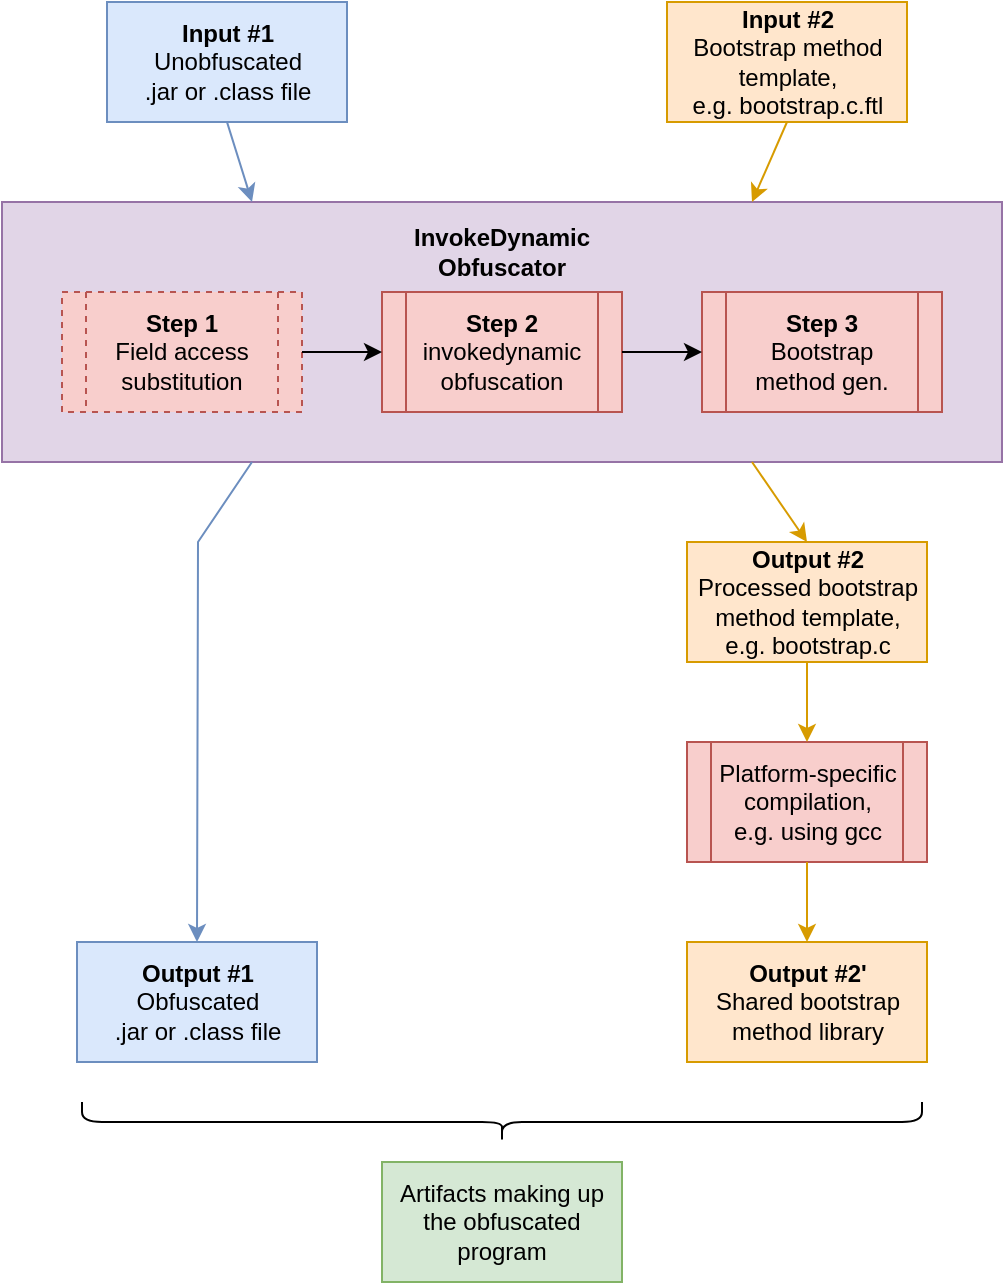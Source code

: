 <mxfile version="20.1.1" type="device"><diagram id="psrlZ_3_Rn0KYn20Rtoh" name="Page-1"><mxGraphModel dx="1550" dy="827" grid="1" gridSize="10" guides="1" tooltips="1" connect="1" arrows="1" fold="1" page="1" pageScale="1" pageWidth="850" pageHeight="1100" math="0" shadow="0"><root><mxCell id="0"/><mxCell id="1" parent="0"/><mxCell id="-c2nivOv9GNI-u33nC6m-19" value="" style="rounded=0;whiteSpace=wrap;html=1;fillColor=#e1d5e7;strokeColor=#9673a6;" parent="1" vertex="1"><mxGeometry x="170" y="160" width="500" height="130" as="geometry"/></mxCell><mxCell id="8qy2FMPM85aS6c7SIZAl-1" value="&lt;b&gt;Input #1&lt;/b&gt;&lt;br&gt;Unobfuscated&lt;br&gt;.jar or .class file" style="rounded=0;whiteSpace=wrap;html=1;fillColor=#dae8fc;strokeColor=#6c8ebf;" parent="1" vertex="1"><mxGeometry x="222.5" y="60" width="120" height="60" as="geometry"/></mxCell><mxCell id="8qy2FMPM85aS6c7SIZAl-2" value="&lt;b&gt;Input #2&lt;/b&gt;&lt;br&gt;Bootstrap method template,&lt;br&gt;e.g. bootstrap.c.ftl" style="rounded=0;whiteSpace=wrap;html=1;fillColor=#ffe6cc;strokeColor=#d79b00;" parent="1" vertex="1"><mxGeometry x="502.5" y="60" width="120" height="60" as="geometry"/></mxCell><mxCell id="8qy2FMPM85aS6c7SIZAl-6" value="&lt;b&gt;Output #1&lt;/b&gt;&lt;br&gt;Obfuscated&lt;br&gt;.jar or .class file" style="rounded=0;whiteSpace=wrap;html=1;fillColor=#dae8fc;strokeColor=#6c8ebf;" parent="1" vertex="1"><mxGeometry x="207.5" y="530" width="120" height="60" as="geometry"/></mxCell><mxCell id="8qy2FMPM85aS6c7SIZAl-10" value="&lt;b&gt;Output #2&lt;/b&gt;&lt;br&gt;Processed bootstrap method template,&lt;br&gt;e.g. bootstrap.c" style="rounded=0;whiteSpace=wrap;html=1;fillColor=#ffe6cc;strokeColor=#d79b00;" parent="1" vertex="1"><mxGeometry x="512.5" y="330" width="120" height="60" as="geometry"/></mxCell><mxCell id="8qy2FMPM85aS6c7SIZAl-18" value="Platform-specific compilation,&lt;br&gt;e.g. using gcc" style="shape=process;whiteSpace=wrap;html=1;backgroundOutline=1;fillColor=#f8cecc;strokeColor=#b85450;" parent="1" vertex="1"><mxGeometry x="512.5" y="430" width="120" height="60" as="geometry"/></mxCell><mxCell id="8qy2FMPM85aS6c7SIZAl-19" value="&lt;b&gt;Output #2'&lt;/b&gt;&lt;br&gt;Shared bootstrap method library" style="rounded=0;whiteSpace=wrap;html=1;fillColor=#ffe6cc;strokeColor=#d79b00;" parent="1" vertex="1"><mxGeometry x="512.5" y="530" width="120" height="60" as="geometry"/></mxCell><mxCell id="8qy2FMPM85aS6c7SIZAl-23" value="" style="endArrow=classic;html=1;rounded=0;exitX=0.5;exitY=1;exitDx=0;exitDy=0;entryX=0.5;entryY=0;entryDx=0;entryDy=0;fillColor=#ffe6cc;strokeColor=#d79b00;" parent="1" source="8qy2FMPM85aS6c7SIZAl-10" target="8qy2FMPM85aS6c7SIZAl-18" edge="1"><mxGeometry width="50" height="50" relative="1" as="geometry"><mxPoint x="130" y="660" as="sourcePoint"/><mxPoint x="180" y="610" as="targetPoint"/></mxGeometry></mxCell><mxCell id="8qy2FMPM85aS6c7SIZAl-24" value="" style="endArrow=classic;html=1;rounded=0;exitX=0.5;exitY=1;exitDx=0;exitDy=0;entryX=0.5;entryY=0;entryDx=0;entryDy=0;fillColor=#ffe6cc;strokeColor=#d79b00;" parent="1" source="8qy2FMPM85aS6c7SIZAl-18" target="8qy2FMPM85aS6c7SIZAl-19" edge="1"><mxGeometry width="50" height="50" relative="1" as="geometry"><mxPoint x="420" y="650" as="sourcePoint"/><mxPoint x="470" y="600" as="targetPoint"/></mxGeometry></mxCell><mxCell id="8qy2FMPM85aS6c7SIZAl-25" value="" style="shape=curlyBracket;whiteSpace=wrap;html=1;rounded=1;flipH=1;rotation=90;" parent="1" vertex="1"><mxGeometry x="410" y="410" width="20" height="420" as="geometry"/></mxCell><mxCell id="8qy2FMPM85aS6c7SIZAl-26" value="Artifacts making up the obfuscated program" style="rounded=0;whiteSpace=wrap;html=1;fillColor=#d5e8d4;strokeColor=#82b366;" parent="1" vertex="1"><mxGeometry x="360" y="640" width="120" height="60" as="geometry"/></mxCell><mxCell id="-c2nivOv9GNI-u33nC6m-5" value="&lt;div&gt;&lt;b&gt;Step 1&lt;br&gt;&lt;/b&gt;&lt;/div&gt;Field access substitution" style="shape=process;whiteSpace=wrap;html=1;backgroundOutline=1;fillColor=#f8cecc;strokeColor=#b85450;dashed=1;" parent="1" vertex="1"><mxGeometry x="200" y="205" width="120" height="60" as="geometry"/></mxCell><mxCell id="-c2nivOv9GNI-u33nC6m-6" value="&lt;div&gt;&lt;b&gt;Step 2&lt;br&gt;&lt;/b&gt;&lt;/div&gt;&lt;div&gt;invokedynamic&lt;/div&gt;&lt;div&gt;obfuscation&lt;br&gt;&lt;/div&gt;" style="shape=process;whiteSpace=wrap;html=1;backgroundOutline=1;fillColor=#f8cecc;strokeColor=#b85450;" parent="1" vertex="1"><mxGeometry x="360" y="205" width="120" height="60" as="geometry"/></mxCell><mxCell id="-c2nivOv9GNI-u33nC6m-7" value="&lt;div&gt;&lt;b&gt;Step 3&lt;br&gt;&lt;/b&gt;&lt;/div&gt;Bootstrap method gen." style="shape=process;whiteSpace=wrap;html=1;backgroundOutline=1;fillColor=#f8cecc;strokeColor=#b85450;" parent="1" vertex="1"><mxGeometry x="520" y="205" width="120" height="60" as="geometry"/></mxCell><mxCell id="-c2nivOv9GNI-u33nC6m-8" value="InvokeDynamic Obfuscator" style="text;html=1;strokeColor=none;fillColor=none;align=center;verticalAlign=middle;whiteSpace=wrap;rounded=0;fontStyle=1" parent="1" vertex="1"><mxGeometry x="390" y="170" width="60" height="30" as="geometry"/></mxCell><mxCell id="-c2nivOv9GNI-u33nC6m-15" value="" style="endArrow=classic;html=1;rounded=0;exitX=1;exitY=0.5;exitDx=0;exitDy=0;entryX=0;entryY=0.5;entryDx=0;entryDy=0;" parent="1" source="-c2nivOv9GNI-u33nC6m-5" target="-c2nivOv9GNI-u33nC6m-6" edge="1"><mxGeometry width="50" height="50" relative="1" as="geometry"><mxPoint x="170" y="400" as="sourcePoint"/><mxPoint x="220" y="350" as="targetPoint"/></mxGeometry></mxCell><mxCell id="-c2nivOv9GNI-u33nC6m-16" value="" style="endArrow=classic;html=1;rounded=0;exitX=1;exitY=0.5;exitDx=0;exitDy=0;entryX=0;entryY=0.5;entryDx=0;entryDy=0;" parent="1" source="-c2nivOv9GNI-u33nC6m-6" target="-c2nivOv9GNI-u33nC6m-7" edge="1"><mxGeometry width="50" height="50" relative="1" as="geometry"><mxPoint x="400" y="400" as="sourcePoint"/><mxPoint x="450" y="350" as="targetPoint"/></mxGeometry></mxCell><mxCell id="-c2nivOv9GNI-u33nC6m-22" value="" style="endArrow=classic;html=1;rounded=0;exitX=0.5;exitY=1;exitDx=0;exitDy=0;entryX=0.25;entryY=0;entryDx=0;entryDy=0;fillColor=#dae8fc;strokeColor=#6c8ebf;" parent="1" source="8qy2FMPM85aS6c7SIZAl-1" target="-c2nivOv9GNI-u33nC6m-19" edge="1"><mxGeometry width="50" height="50" relative="1" as="geometry"><mxPoint x="380" y="120" as="sourcePoint"/><mxPoint x="430" y="70" as="targetPoint"/></mxGeometry></mxCell><mxCell id="-c2nivOv9GNI-u33nC6m-23" value="" style="endArrow=classic;html=1;rounded=0;exitX=0.5;exitY=1;exitDx=0;exitDy=0;entryX=0.75;entryY=0;entryDx=0;entryDy=0;fillColor=#ffe6cc;strokeColor=#d79b00;" parent="1" source="8qy2FMPM85aS6c7SIZAl-2" target="-c2nivOv9GNI-u33nC6m-19" edge="1"><mxGeometry width="50" height="50" relative="1" as="geometry"><mxPoint x="430" y="100" as="sourcePoint"/><mxPoint x="480" y="50" as="targetPoint"/></mxGeometry></mxCell><mxCell id="-c2nivOv9GNI-u33nC6m-24" value="" style="endArrow=classic;html=1;rounded=0;entryX=0.5;entryY=0;entryDx=0;entryDy=0;exitX=0.25;exitY=1;exitDx=0;exitDy=0;fillColor=#dae8fc;strokeColor=#6c8ebf;" parent="1" source="-c2nivOv9GNI-u33nC6m-19" target="8qy2FMPM85aS6c7SIZAl-6" edge="1"><mxGeometry width="50" height="50" relative="1" as="geometry"><mxPoint x="268" y="310" as="sourcePoint"/><mxPoint x="80" y="360" as="targetPoint"/><Array as="points"><mxPoint x="268" y="330"/></Array></mxGeometry></mxCell><mxCell id="-c2nivOv9GNI-u33nC6m-25" value="" style="endArrow=classic;html=1;rounded=0;exitX=0.75;exitY=1;exitDx=0;exitDy=0;entryX=0.5;entryY=0;entryDx=0;entryDy=0;fillColor=#ffe6cc;strokeColor=#d79b00;" parent="1" source="-c2nivOv9GNI-u33nC6m-19" target="8qy2FMPM85aS6c7SIZAl-10" edge="1"><mxGeometry width="50" height="50" relative="1" as="geometry"><mxPoint x="310" y="410" as="sourcePoint"/><mxPoint x="360" y="360" as="targetPoint"/></mxGeometry></mxCell></root></mxGraphModel></diagram></mxfile>